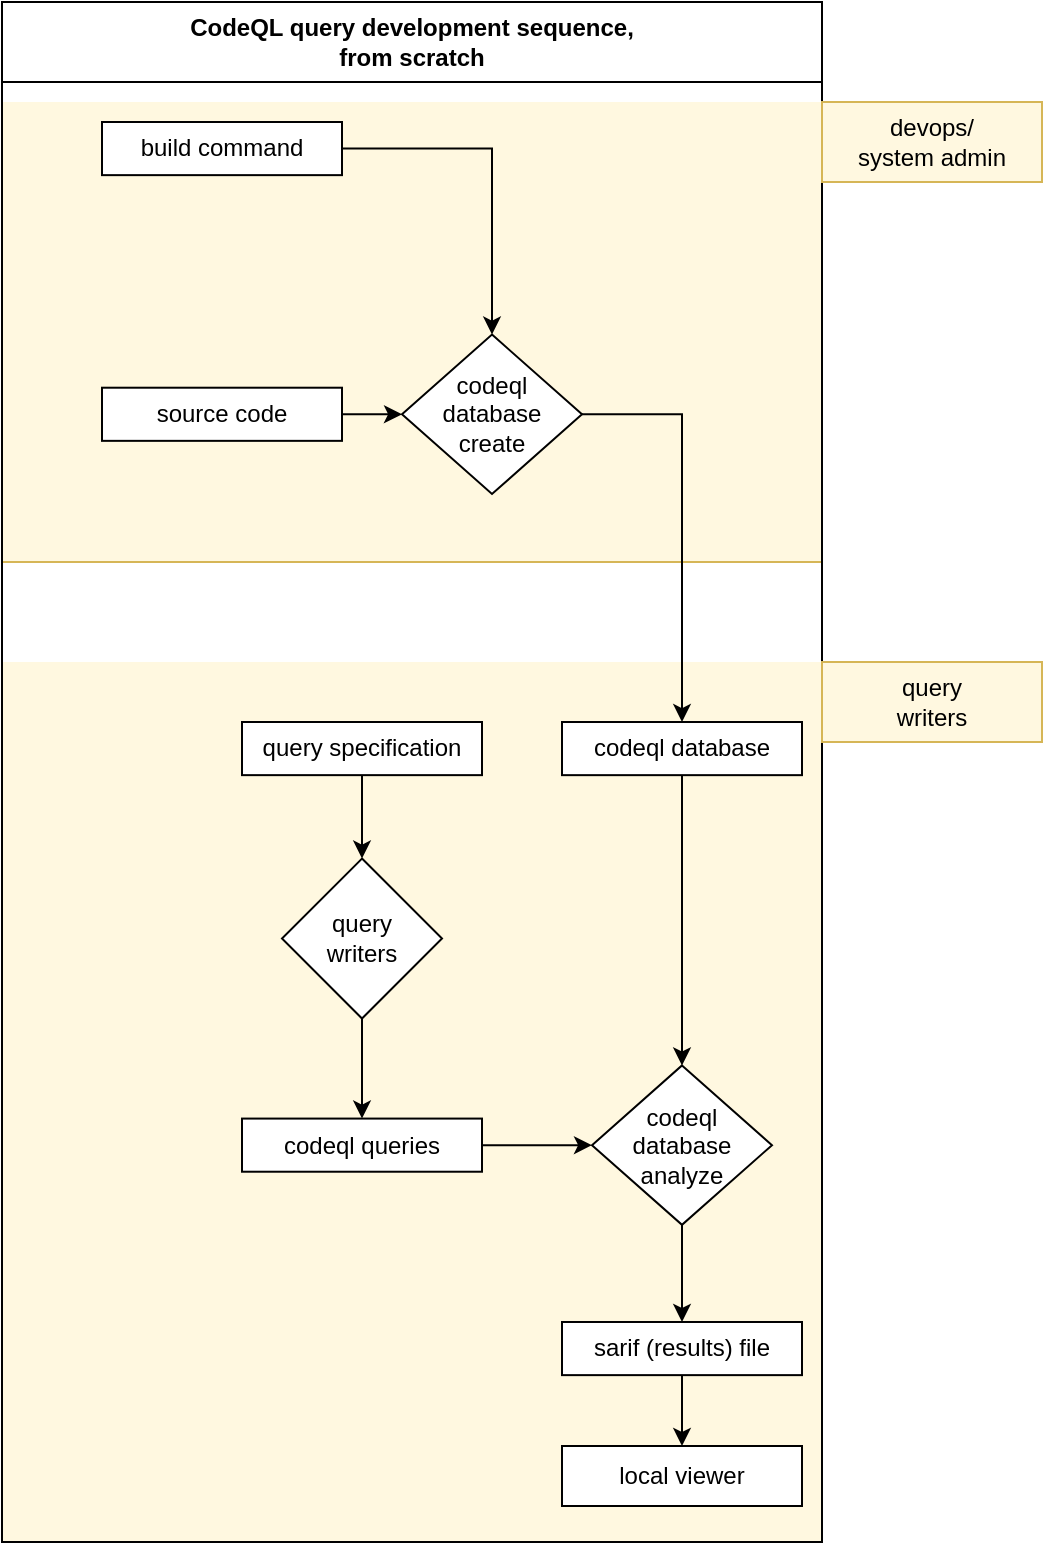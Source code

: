 <mxfile version="24.7.17">
  <diagram name="Page-1" id="lwv2MUuHDwfiXzuao91A">
    <mxGraphModel dx="1407" dy="1114" grid="1" gridSize="10" guides="1" tooltips="1" connect="1" arrows="1" fold="1" page="1" pageScale="1" pageWidth="850" pageHeight="1100" math="0" shadow="0">
      <root>
        <mxCell id="0" />
        <mxCell id="1" parent="0" />
        <mxCell id="ZmOtQ370aGxsjAUaz3pX-2" value="" style="shape=partialRectangle;whiteSpace=wrap;html=1;top=0;left=0;fillColor=#FFF8E0;strokeColor=#d6b656;" vertex="1" parent="1">
          <mxGeometry x="60" y="370" width="410" height="440" as="geometry" />
        </mxCell>
        <mxCell id="ZmOtQ370aGxsjAUaz3pX-1" value="" style="shape=partialRectangle;whiteSpace=wrap;html=1;top=0;left=0;fillColor=#FFF8E0;strokeColor=#d6b656;" vertex="1" parent="1">
          <mxGeometry x="60" y="90" width="410" height="230" as="geometry" />
        </mxCell>
        <mxCell id="9HQKkKk4HnR3nS9OBSiM-20" value="CodeQL query development sequence,&lt;div&gt;from scratch&lt;/div&gt;" style="swimlane;whiteSpace=wrap;html=1;container=1;startSize=40;" parent="1" vertex="1">
          <mxGeometry x="60" y="40" width="410" height="770" as="geometry">
            <mxRectangle x="160" y="200" width="140" height="30" as="alternateBounds" />
          </mxGeometry>
        </mxCell>
        <mxCell id="9HQKkKk4HnR3nS9OBSiM-13" style="edgeStyle=orthogonalEdgeStyle;rounded=0;orthogonalLoop=1;jettySize=auto;html=1;exitX=1;exitY=0.5;exitDx=0;exitDy=0;" parent="9HQKkKk4HnR3nS9OBSiM-20" source="9HQKkKk4HnR3nS9OBSiM-1" target="9HQKkKk4HnR3nS9OBSiM-10" edge="1">
          <mxGeometry relative="1" as="geometry" />
        </mxCell>
        <mxCell id="9HQKkKk4HnR3nS9OBSiM-1" value="source code" style="rounded=0;whiteSpace=wrap;html=1;resizeWidth=0;" parent="9HQKkKk4HnR3nS9OBSiM-20" vertex="1">
          <mxGeometry x="50" y="192.856" width="120" height="26.571" as="geometry" />
        </mxCell>
        <mxCell id="9HQKkKk4HnR3nS9OBSiM-16" style="edgeStyle=orthogonalEdgeStyle;rounded=0;orthogonalLoop=1;jettySize=auto;html=1;exitX=0.5;exitY=1;exitDx=0;exitDy=0;entryX=0.5;entryY=0;entryDx=0;entryDy=0;" parent="9HQKkKk4HnR3nS9OBSiM-20" source="9HQKkKk4HnR3nS9OBSiM-3" target="2Wy4dhH9jQ4KBj-KnPfd-37" edge="1">
          <mxGeometry relative="1" as="geometry">
            <mxPoint x="340" y="490" as="targetPoint" />
          </mxGeometry>
        </mxCell>
        <mxCell id="9HQKkKk4HnR3nS9OBSiM-3" value="codeql database" style="rounded=0;whiteSpace=wrap;html=1;resizeWidth=0;" parent="9HQKkKk4HnR3nS9OBSiM-20" vertex="1">
          <mxGeometry x="280.0" y="360.006" width="120" height="26.571" as="geometry" />
        </mxCell>
        <mxCell id="9HQKkKk4HnR3nS9OBSiM-14" style="edgeStyle=orthogonalEdgeStyle;rounded=0;orthogonalLoop=1;jettySize=auto;html=1;exitX=1;exitY=0.5;exitDx=0;exitDy=0;" parent="9HQKkKk4HnR3nS9OBSiM-20" source="9HQKkKk4HnR3nS9OBSiM-10" target="9HQKkKk4HnR3nS9OBSiM-3" edge="1">
          <mxGeometry relative="1" as="geometry" />
        </mxCell>
        <mxCell id="9HQKkKk4HnR3nS9OBSiM-10" value="codeql&lt;div&gt;database&lt;/div&gt;&lt;div&gt;create&lt;/div&gt;" style="rhombus;whiteSpace=wrap;html=1;" parent="9HQKkKk4HnR3nS9OBSiM-20" vertex="1">
          <mxGeometry x="200.0" y="166.284" width="90.0" height="79.714" as="geometry" />
        </mxCell>
        <mxCell id="9HQKkKk4HnR3nS9OBSiM-2" value="build command" style="rounded=0;whiteSpace=wrap;html=1;" parent="9HQKkKk4HnR3nS9OBSiM-20" vertex="1">
          <mxGeometry x="50" y="59.999" width="120.0" height="26.571" as="geometry" />
        </mxCell>
        <mxCell id="9HQKkKk4HnR3nS9OBSiM-12" style="edgeStyle=orthogonalEdgeStyle;rounded=0;orthogonalLoop=1;jettySize=auto;html=1;exitX=1;exitY=0.5;exitDx=0;exitDy=0;entryX=0.5;entryY=0;entryDx=0;entryDy=0;" parent="9HQKkKk4HnR3nS9OBSiM-20" source="9HQKkKk4HnR3nS9OBSiM-2" target="9HQKkKk4HnR3nS9OBSiM-10" edge="1">
          <mxGeometry relative="1" as="geometry" />
        </mxCell>
        <mxCell id="2Wy4dhH9jQ4KBj-KnPfd-30" style="edgeStyle=orthogonalEdgeStyle;rounded=0;orthogonalLoop=1;jettySize=auto;html=1;exitX=0.5;exitY=1;exitDx=0;exitDy=0;entryX=0.5;entryY=0;entryDx=0;entryDy=0;" parent="9HQKkKk4HnR3nS9OBSiM-20" source="2Wy4dhH9jQ4KBj-KnPfd-31" target="2Wy4dhH9jQ4KBj-KnPfd-33" edge="1">
          <mxGeometry relative="1" as="geometry" />
        </mxCell>
        <mxCell id="2Wy4dhH9jQ4KBj-KnPfd-31" value="query specification" style="rounded=0;whiteSpace=wrap;html=1;resizeWidth=0;" parent="9HQKkKk4HnR3nS9OBSiM-20" vertex="1">
          <mxGeometry x="120" y="360.001" width="120" height="26.571" as="geometry" />
        </mxCell>
        <mxCell id="2Wy4dhH9jQ4KBj-KnPfd-32" style="edgeStyle=orthogonalEdgeStyle;rounded=0;orthogonalLoop=1;jettySize=auto;html=1;exitX=0.5;exitY=1;exitDx=0;exitDy=0;" parent="9HQKkKk4HnR3nS9OBSiM-20" source="2Wy4dhH9jQ4KBj-KnPfd-33" target="2Wy4dhH9jQ4KBj-KnPfd-35" edge="1">
          <mxGeometry relative="1" as="geometry" />
        </mxCell>
        <mxCell id="2Wy4dhH9jQ4KBj-KnPfd-33" value="query&lt;div&gt;writers&lt;/div&gt;" style="rhombus;whiteSpace=wrap;html=1;" parent="9HQKkKk4HnR3nS9OBSiM-20" vertex="1">
          <mxGeometry x="140" y="428.29" width="80" height="80" as="geometry" />
        </mxCell>
        <mxCell id="2Wy4dhH9jQ4KBj-KnPfd-34" style="edgeStyle=orthogonalEdgeStyle;rounded=0;orthogonalLoop=1;jettySize=auto;html=1;exitX=1;exitY=0.5;exitDx=0;exitDy=0;entryX=0;entryY=0.5;entryDx=0;entryDy=0;" parent="9HQKkKk4HnR3nS9OBSiM-20" source="2Wy4dhH9jQ4KBj-KnPfd-35" target="2Wy4dhH9jQ4KBj-KnPfd-37" edge="1">
          <mxGeometry relative="1" as="geometry" />
        </mxCell>
        <mxCell id="2Wy4dhH9jQ4KBj-KnPfd-35" value="codeql queries" style="rounded=0;whiteSpace=wrap;html=1;resizeWidth=0;" parent="9HQKkKk4HnR3nS9OBSiM-20" vertex="1">
          <mxGeometry x="120" y="558.29" width="120" height="26.57" as="geometry" />
        </mxCell>
        <mxCell id="2Wy4dhH9jQ4KBj-KnPfd-36" style="edgeStyle=orthogonalEdgeStyle;rounded=0;orthogonalLoop=1;jettySize=auto;html=1;exitX=0.5;exitY=1;exitDx=0;exitDy=0;entryX=0.5;entryY=0;entryDx=0;entryDy=0;" parent="9HQKkKk4HnR3nS9OBSiM-20" source="2Wy4dhH9jQ4KBj-KnPfd-37" target="2Wy4dhH9jQ4KBj-KnPfd-39" edge="1">
          <mxGeometry relative="1" as="geometry" />
        </mxCell>
        <mxCell id="2Wy4dhH9jQ4KBj-KnPfd-37" value="codeql&lt;div&gt;database&lt;/div&gt;&lt;div&gt;analyze&lt;/div&gt;" style="rhombus;whiteSpace=wrap;html=1;" parent="9HQKkKk4HnR3nS9OBSiM-20" vertex="1">
          <mxGeometry x="295" y="531.72" width="90.0" height="79.714" as="geometry" />
        </mxCell>
        <mxCell id="2Wy4dhH9jQ4KBj-KnPfd-38" style="edgeStyle=orthogonalEdgeStyle;rounded=0;orthogonalLoop=1;jettySize=auto;html=1;exitX=0.5;exitY=1;exitDx=0;exitDy=0;" parent="9HQKkKk4HnR3nS9OBSiM-20" source="2Wy4dhH9jQ4KBj-KnPfd-39" target="2Wy4dhH9jQ4KBj-KnPfd-40" edge="1">
          <mxGeometry relative="1" as="geometry" />
        </mxCell>
        <mxCell id="2Wy4dhH9jQ4KBj-KnPfd-39" value="sarif (results) file" style="rounded=0;whiteSpace=wrap;html=1;resizeWidth=0;" parent="9HQKkKk4HnR3nS9OBSiM-20" vertex="1">
          <mxGeometry x="280" y="659.996" width="120" height="26.571" as="geometry" />
        </mxCell>
        <mxCell id="2Wy4dhH9jQ4KBj-KnPfd-40" value="local viewer" style="rounded=0;whiteSpace=wrap;html=1;resizeWidth=0;" parent="9HQKkKk4HnR3nS9OBSiM-20" vertex="1">
          <mxGeometry x="280" y="722" width="120" height="30" as="geometry" />
        </mxCell>
        <mxCell id="ZmOtQ370aGxsjAUaz3pX-3" value="devops/&lt;div&gt;system admin&lt;/div&gt;" style="text;html=1;align=center;verticalAlign=middle;whiteSpace=wrap;rounded=0;fillColor=#FFF8E0;strokeColor=#d6b656;" vertex="1" parent="1">
          <mxGeometry x="470" y="90" width="110" height="40" as="geometry" />
        </mxCell>
        <mxCell id="ZmOtQ370aGxsjAUaz3pX-4" value="query&lt;div&gt;writers&lt;/div&gt;" style="text;html=1;align=center;verticalAlign=middle;whiteSpace=wrap;rounded=0;fillColor=#FFF8E0;strokeColor=#d6b656;" vertex="1" parent="1">
          <mxGeometry x="470" y="370" width="110" height="40" as="geometry" />
        </mxCell>
      </root>
    </mxGraphModel>
  </diagram>
</mxfile>

